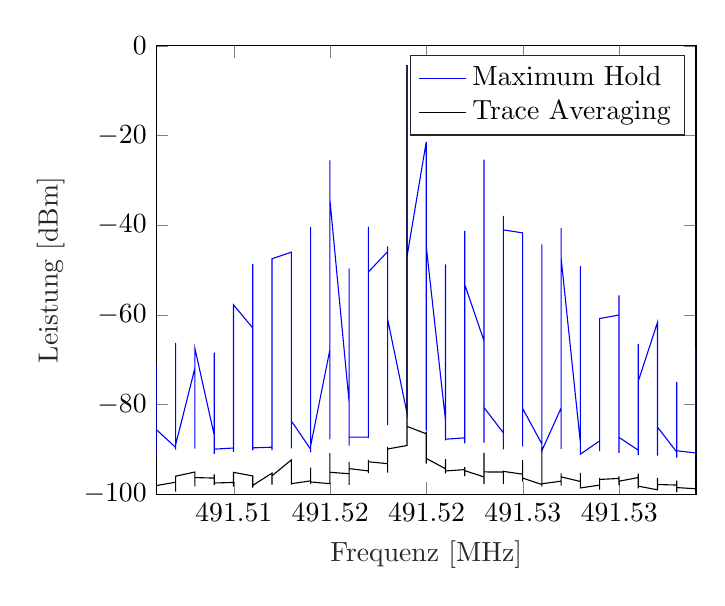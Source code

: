 % This file was created by matlab2tikz.
%
%The latest updates can be retrieved from
%  http://www.mathworks.com/matlabcentral/fileexchange/22022-matlab2tikz-matlab2tikz
%where you can also make suggestions and rate matlab2tikz.
%
\begin{tikzpicture}

\begin{axis}[%
xmin=491.506,
xmax=491.534,
xtick distance=0.005,
xlabel style={font=\color{white!15!black}},
xlabel={Frequenz [MHz]},
ymin=-100,
ymax=0,
ylabel style={font=\color{white!15!black}},
ylabel={Leistung [dBm]},
axis background/.style={fill=white},
legend style={legend cell align=left, align=left, draw=white!15!black}
]
\addplot [color=blue]
  table[row sep=crcr]{%
491.505	-77.551\\
491.505	-76.899\\
491.505	-90.546\\
491.505	-89.575\\
491.505	-91.411\\
491.505	-81.283\\
491.506	-71.453\\
491.506	-80.259\\
491.506	-89.64\\
491.506	-90.684\\
491.506	-90.835\\
491.506	-78.403\\
491.506	-78.673\\
491.506	-90.533\\
491.506	-91.368\\
491.506	-90.249\\
491.506	-84.999\\
491.506	-79.221\\
491.506	-85.612\\
491.507	-89.58\\
491.507	-89.582\\
491.507	-89.441\\
491.507	-66.755\\
491.507	-66.237\\
491.507	-88.165\\
491.507	-88.859\\
491.507	-88.456\\
491.507	-78.691\\
491.507	-67.808\\
491.507	-72.974\\
491.507	-90.087\\
491.507	-89.164\\
491.507	-88.969\\
491.508	-71.871\\
491.508	-70.742\\
491.508	-88.705\\
491.508	-89.851\\
491.508	-88.466\\
491.508	-84.147\\
491.508	-71.506\\
491.508	-78.418\\
491.508	-89.475\\
491.508	-89.547\\
491.508	-89.452\\
491.508	-67.921\\
491.508	-67.526\\
491.509	-86.827\\
491.509	-87.859\\
491.509	-90.156\\
491.509	-79.245\\
491.509	-68.461\\
491.509	-73.376\\
491.509	-91.006\\
491.509	-89.553\\
491.509	-89.422\\
491.509	-70.918\\
491.509	-69.802\\
491.509	-90.336\\
491.509	-89.965\\
491.51	-89.713\\
491.51	-73.13\\
491.51	-58.397\\
491.51	-65.67\\
491.51	-89.362\\
491.51	-90.053\\
491.51	-90.568\\
491.51	-64.259\\
491.51	-63.643\\
491.51	-85.823\\
491.51	-90.306\\
491.51	-89.927\\
491.51	-69.858\\
491.51	-57.773\\
491.511	-62.942\\
491.511	-90.228\\
491.511	-90.179\\
491.511	-88.371\\
491.511	-49.898\\
491.511	-48.613\\
491.511	-70.619\\
491.511	-89.544\\
491.511	-89.324\\
491.511	-66.94\\
491.511	-51.273\\
491.511	-54.683\\
491.511	-89.674\\
491.512	-89.533\\
491.512	-89.305\\
491.512	-60.896\\
491.512	-58.315\\
491.512	-82.558\\
491.512	-88.166\\
491.512	-90.198\\
491.512	-74.946\\
491.512	-56.715\\
491.512	-61.709\\
491.512	-89.199\\
491.512	-89.123\\
491.512	-87.796\\
491.512	-47.5\\
491.513	-46.033\\
491.513	-67.474\\
491.513	-87.067\\
491.513	-89.627\\
491.513	-72.407\\
491.513	-56.75\\
491.513	-59.982\\
491.513	-89.77\\
491.513	-88.636\\
491.513	-89.305\\
491.513	-63.225\\
491.513	-60.544\\
491.513	-83.671\\
491.514	-89.952\\
491.514	-88.24\\
491.514	-60.379\\
491.514	-40.403\\
491.514	-45.312\\
491.514	-88.409\\
491.514	-90.709\\
491.514	-89.736\\
491.514	-51.744\\
491.514	-50.211\\
491.514	-71.396\\
491.514	-90.128\\
491.514	-89.32\\
491.515	-67.83\\
491.515	-51.489\\
491.515	-54.627\\
491.515	-87.802\\
491.515	-86.836\\
491.515	-75.806\\
491.515	-28.398\\
491.515	-25.559\\
491.515	-42.845\\
491.515	-84.044\\
491.515	-86.527\\
491.515	-52.814\\
491.515	-32.399\\
491.515	-34.22\\
491.516	-79.497\\
491.516	-89.172\\
491.516	-88.457\\
491.516	-54.106\\
491.516	-49.648\\
491.516	-71.168\\
491.516	-88.054\\
491.516	-87.731\\
491.516	-87.123\\
491.516	-67.832\\
491.516	-70.497\\
491.516	-87.882\\
491.516	-87.287\\
491.517	-87.282\\
491.517	-43.167\\
491.517	-40.349\\
491.517	-56.929\\
491.517	-87.532\\
491.517	-87.446\\
491.517	-67.161\\
491.517	-47.004\\
491.517	-48.727\\
491.517	-87.314\\
491.517	-86.677\\
491.517	-86.616\\
491.517	-50.454\\
491.518	-45.899\\
491.518	-66.848\\
491.518	-84.625\\
491.518	-84.523\\
491.518	-71.556\\
491.518	-47.043\\
491.518	-50.018\\
491.518	-83.22\\
491.518	-84.622\\
491.518	-83.791\\
491.518	-47.717\\
491.518	-44.748\\
491.518	-60.996\\
491.519	-81.865\\
491.519	-81.104\\
491.519	-51.528\\
491.519	-20.937\\
491.519	-22.667\\
491.519	-64.322\\
491.519	-70.553\\
491.519	-54.269\\
491.519	-8.881\\
491.519	-4.298\\
491.519	-17.367\\
491.519	-63.886\\
491.519	-72.214\\
491.519	-47.123\\
491.52	-21.442\\
491.52	-22.224\\
491.52	-68.493\\
491.52	-80.68\\
491.52	-82.429\\
491.52	-45.122\\
491.52	-38.387\\
491.52	-54.869\\
491.52	-85.013\\
491.52	-85.809\\
491.52	-73.255\\
491.52	-43.049\\
491.52	-44.673\\
491.521	-83.558\\
491.521	-84.194\\
491.521	-85.029\\
491.521	-53.618\\
491.521	-48.767\\
491.521	-61.692\\
491.521	-86.646\\
491.521	-85.598\\
491.521	-79.055\\
491.521	-54.686\\
491.521	-55.401\\
491.521	-88.033\\
491.521	-87.749\\
491.522	-87.445\\
491.522	-47.988\\
491.522	-41.265\\
491.522	-51.04\\
491.522	-87.634\\
491.522	-87.375\\
491.522	-80.664\\
491.522	-51.885\\
491.522	-51.936\\
491.522	-87.191\\
491.522	-88.677\\
491.522	-88.01\\
491.522	-62.68\\
491.522	-53.272\\
491.523	-65.798\\
491.523	-88.532\\
491.523	-88.096\\
491.523	-74.712\\
491.523	-38.246\\
491.523	-38.923\\
491.523	-75.104\\
491.523	-88.161\\
491.523	-80.587\\
491.523	-32.472\\
491.523	-25.403\\
491.523	-35.033\\
491.523	-80.683\\
491.524	-86.316\\
491.524	-69.942\\
491.524	-37.935\\
491.524	-37.942\\
491.524	-80.695\\
491.524	-89.994\\
491.524	-88.31\\
491.524	-63.307\\
491.524	-53.584\\
491.524	-66.092\\
491.524	-88.569\\
491.524	-88.546\\
491.524	-77.828\\
491.524	-41.069\\
491.525	-41.719\\
491.525	-78.15\\
491.525	-88.585\\
491.525	-89.371\\
491.525	-65.61\\
491.525	-58.694\\
491.525	-67.932\\
491.525	-87.846\\
491.525	-87.067\\
491.525	-81.816\\
491.525	-51.679\\
491.525	-51.662\\
491.525	-80.853\\
491.526	-88.802\\
491.526	-88.107\\
491.526	-53.998\\
491.526	-44.264\\
491.526	-51.153\\
491.526	-89.126\\
491.526	-89.166\\
491.526	-89.512\\
491.526	-62.894\\
491.526	-62.234\\
491.526	-90.081\\
491.526	-89.308\\
491.526	-90.312\\
491.527	-80.788\\
491.527	-69.792\\
491.527	-78.243\\
491.527	-89.644\\
491.527	-89.692\\
491.527	-86.544\\
491.527	-48.442\\
491.527	-48.363\\
491.527	-79.113\\
491.527	-89.943\\
491.527	-89.022\\
491.527	-50.593\\
491.527	-40.608\\
491.527	-47.424\\
491.528	-88.583\\
491.528	-89.91\\
491.528	-85.921\\
491.528	-49.893\\
491.528	-49.128\\
491.528	-84.076\\
491.528	-89.058\\
491.528	-90.333\\
491.528	-75.923\\
491.528	-63.519\\
491.528	-72.558\\
491.528	-90.577\\
491.528	-91.079\\
491.529	-88.128\\
491.529	-64.214\\
491.529	-64.065\\
491.529	-89.466\\
491.529	-89.185\\
491.529	-90.433\\
491.529	-79.316\\
491.529	-70.066\\
491.529	-76.186\\
491.529	-89.203\\
491.529	-89.577\\
491.529	-89.185\\
491.529	-60.833\\
491.53	-60.046\\
491.53	-82.982\\
491.53	-90.809\\
491.53	-89.457\\
491.53	-68.669\\
491.53	-55.646\\
491.53	-60.144\\
491.53	-89.873\\
491.53	-89.983\\
491.53	-89.498\\
491.53	-66.832\\
491.53	-65.16\\
491.53	-87.331\\
491.531	-90.203\\
491.531	-89.229\\
491.531	-87.375\\
491.531	-75.743\\
491.531	-81.348\\
491.531	-88.544\\
491.531	-91.325\\
491.531	-91.211\\
491.531	-67.426\\
491.531	-66.458\\
491.531	-86.59\\
491.531	-90.468\\
491.531	-90.169\\
491.531	-74.845\\
491.532	-61.686\\
491.532	-66.11\\
491.532	-90.62\\
491.532	-90.852\\
491.532	-90.965\\
491.532	-71.033\\
491.532	-69.169\\
491.532	-88.37\\
491.532	-91.412\\
491.532	-88.795\\
491.532	-89.984\\
491.532	-81.593\\
491.532	-85.053\\
491.533	-90.617\\
491.533	-90.676\\
491.533	-90.602\\
491.533	-75.675\\
491.533	-74.982\\
491.533	-89.739\\
491.533	-89.357\\
491.533	-91.84\\
491.533	-87.276\\
491.533	-75.465\\
491.533	-79.298\\
491.533	-90.477\\
491.533	-90.328\\
491.534	-90.821\\
491.534	-69.228\\
491.534	-67.304\\
491.534	-85.032\\
491.534	-91.053\\
491.534	-91.468\\
491.534	-88.479\\
491.534	-77.07\\
491.534	-79.34\\
491.534	-91.364\\
491.534	-89.383\\
491.534	-90.701\\
491.534	-78.617\\
491.534	-75.924\\
491.535	-89.785\\
491.535	-90.911\\
491.535	-92.09\\
491.535	-90.804\\
491.535	-84.721\\
491.535	-86.914\\
491.535	-91.192\\
};
\addlegendentry{Maximum Hold}

\addplot [color=black]
  table[row sep=crcr]{%
491.505	-98.336\\
491.505	-97.67\\
491.505	-97.804\\
491.505	-99.15\\
491.505	-99.682\\
491.505	-98.887\\
491.506	-97.222\\
491.506	-97.878\\
491.506	-97.215\\
491.506	-98.23\\
491.506	-99.167\\
491.506	-98.714\\
491.506	-98.776\\
491.506	-98.918\\
491.506	-97.988\\
491.506	-97.901\\
491.506	-97.406\\
491.506	-97.611\\
491.506	-98.09\\
491.507	-97.337\\
491.507	-97.068\\
491.507	-97.32\\
491.507	-96.666\\
491.507	-96.308\\
491.507	-96.43\\
491.507	-99.444\\
491.507	-96.965\\
491.507	-97.569\\
491.507	-96.311\\
491.507	-96.621\\
491.507	-96.139\\
491.507	-96.775\\
491.507	-95.997\\
491.508	-95.065\\
491.508	-96.188\\
491.508	-97.46\\
491.508	-95.526\\
491.508	-97.215\\
491.508	-98.242\\
491.508	-96.765\\
491.508	-96.4\\
491.508	-95.996\\
491.508	-96.397\\
491.508	-98.281\\
491.508	-96.216\\
491.508	-96.306\\
491.509	-96.42\\
491.509	-97.046\\
491.509	-96.644\\
491.509	-97.464\\
491.509	-96.795\\
491.509	-97.035\\
491.509	-98.009\\
491.509	-97.806\\
491.509	-95.58\\
491.509	-95.885\\
491.509	-95.959\\
491.509	-97.778\\
491.509	-97.513\\
491.51	-97.396\\
491.51	-98.338\\
491.51	-96.185\\
491.51	-96.354\\
491.51	-97.249\\
491.51	-97.658\\
491.51	-97.431\\
491.51	-96.92\\
491.51	-96.424\\
491.51	-97.408\\
491.51	-97.005\\
491.51	-97.058\\
491.51	-95.732\\
491.51	-95.14\\
491.511	-95.939\\
491.511	-96.556\\
491.511	-97.167\\
491.511	-97.766\\
491.511	-98.548\\
491.511	-96.865\\
491.511	-96.206\\
491.511	-97.626\\
491.511	-98.055\\
491.511	-98.474\\
491.511	-97.643\\
491.511	-98.158\\
491.511	-98.05\\
491.512	-95.308\\
491.512	-96.701\\
491.512	-96.986\\
491.512	-96.706\\
491.512	-97.141\\
491.512	-96.255\\
491.512	-96.07\\
491.512	-96.734\\
491.512	-95.946\\
491.512	-95.915\\
491.512	-96.305\\
491.512	-97.003\\
491.512	-97.906\\
491.512	-95.905\\
491.513	-92.367\\
491.513	-93.092\\
491.513	-97.17\\
491.513	-97.597\\
491.513	-97.884\\
491.513	-97.606\\
491.513	-97.318\\
491.513	-96.879\\
491.513	-95.276\\
491.513	-97.677\\
491.513	-95.888\\
491.513	-95.06\\
491.513	-97.666\\
491.514	-97.042\\
491.514	-97.735\\
491.514	-95.625\\
491.514	-94.107\\
491.514	-96.401\\
491.514	-95.801\\
491.514	-95.416\\
491.514	-96.83\\
491.514	-94.06\\
491.514	-94.963\\
491.514	-95.739\\
491.514	-95.147\\
491.514	-97.282\\
491.515	-97.667\\
491.515	-97.107\\
491.515	-96.27\\
491.515	-96.245\\
491.515	-95.179\\
491.515	-92.492\\
491.515	-90.832\\
491.515	-92.803\\
491.515	-93.599\\
491.515	-96.378\\
491.515	-95.242\\
491.515	-95.459\\
491.515	-95.033\\
491.515	-95.122\\
491.516	-95.454\\
491.516	-95.643\\
491.516	-95.884\\
491.516	-95.454\\
491.516	-92.801\\
491.516	-94.319\\
491.516	-95.306\\
491.516	-97.929\\
491.516	-96.615\\
491.516	-96.221\\
491.516	-96.046\\
491.516	-94.864\\
491.516	-94.31\\
491.517	-94.819\\
491.517	-93.595\\
491.517	-93.475\\
491.517	-94.173\\
491.517	-93.956\\
491.517	-95.287\\
491.517	-94.109\\
491.517	-94.416\\
491.517	-92.377\\
491.517	-93.663\\
491.517	-93.083\\
491.517	-93.218\\
491.517	-92.779\\
491.518	-93.203\\
491.518	-95.203\\
491.518	-94.275\\
491.518	-94.714\\
491.518	-93.759\\
491.518	-91.528\\
491.518	-92.461\\
491.518	-93.87\\
491.518	-91.676\\
491.518	-92.347\\
491.518	-89.463\\
491.518	-89.952\\
491.518	-89.931\\
491.519	-89.154\\
491.519	-89.108\\
491.519	-88.841\\
491.519	-86.254\\
491.519	-86.524\\
491.519	-84.571\\
491.519	-82.069\\
491.519	-71.337\\
491.519	-8.927\\
491.519	-4.309\\
491.519	-17.67\\
491.519	-76.59\\
491.519	-83.088\\
491.519	-84.882\\
491.52	-86.54\\
491.52	-86.069\\
491.52	-89.267\\
491.52	-89.601\\
491.52	-89.614\\
491.52	-89.865\\
491.52	-89.284\\
491.52	-89.921\\
491.52	-91.484\\
491.52	-91.651\\
491.52	-93.189\\
491.52	-91.594\\
491.52	-92.013\\
491.521	-94.35\\
491.521	-95.365\\
491.521	-94.525\\
491.521	-93.602\\
491.521	-93.644\\
491.521	-92.199\\
491.521	-93.336\\
491.521	-92.711\\
491.521	-93.113\\
491.521	-93.713\\
491.521	-94.005\\
491.521	-93.785\\
491.521	-94.829\\
491.522	-94.532\\
491.522	-95.782\\
491.522	-93.992\\
491.522	-94.394\\
491.522	-95.968\\
491.522	-95.176\\
491.522	-95.765\\
491.522	-95.318\\
491.522	-94.246\\
491.522	-95.529\\
491.522	-95.023\\
491.522	-94.994\\
491.522	-96.009\\
491.522	-94.758\\
491.523	-96.17\\
491.523	-95.692\\
491.523	-96.389\\
491.523	-96.348\\
491.523	-94.266\\
491.523	-95.5\\
491.523	-96.32\\
491.523	-96.297\\
491.523	-97.785\\
491.523	-94.245\\
491.523	-93.551\\
491.523	-90.803\\
491.523	-95.047\\
491.524	-95.069\\
491.524	-96.375\\
491.524	-94.745\\
491.524	-96.592\\
491.524	-97.09\\
491.524	-96.286\\
491.524	-95.236\\
491.524	-95.343\\
491.524	-95.898\\
491.524	-97.187\\
491.524	-97.279\\
491.524	-97.72\\
491.524	-96.352\\
491.524	-94.922\\
491.525	-95.549\\
491.525	-96.983\\
491.525	-96.796\\
491.525	-97.2\\
491.525	-95.039\\
491.525	-96.103\\
491.525	-96.761\\
491.525	-94.866\\
491.525	-92.43\\
491.525	-95.917\\
491.525	-95.569\\
491.525	-96.808\\
491.525	-96.412\\
491.526	-97.84\\
491.526	-95.636\\
491.526	-89.592\\
491.526	-91.319\\
491.526	-96.334\\
491.526	-97.278\\
491.526	-96.138\\
491.526	-97.592\\
491.526	-97.095\\
491.526	-96.524\\
491.526	-98.35\\
491.526	-97.743\\
491.526	-97.686\\
491.527	-97.108\\
491.527	-95.587\\
491.527	-97.12\\
491.527	-98.086\\
491.527	-95.389\\
491.527	-95.873\\
491.527	-95.871\\
491.527	-96.919\\
491.527	-97.515\\
491.527	-96.963\\
491.527	-96.92\\
491.527	-97.323\\
491.527	-95.728\\
491.527	-96.151\\
491.528	-97.18\\
491.528	-95.322\\
491.528	-95.259\\
491.528	-96.914\\
491.528	-95.746\\
491.528	-96.554\\
491.528	-97.847\\
491.528	-97.606\\
491.528	-97.542\\
491.528	-96.517\\
491.528	-97.354\\
491.528	-97.741\\
491.528	-98.622\\
491.529	-97.989\\
491.529	-97.079\\
491.529	-96.712\\
491.529	-98.219\\
491.529	-98.991\\
491.529	-98.28\\
491.529	-97.476\\
491.529	-96.434\\
491.529	-96.674\\
491.529	-98.215\\
491.529	-98.646\\
491.529	-97.813\\
491.529	-96.725\\
491.53	-96.499\\
491.53	-96.311\\
491.53	-96.616\\
491.53	-97.138\\
491.53	-98.012\\
491.53	-97.031\\
491.53	-97.022\\
491.53	-96.689\\
491.53	-96.059\\
491.53	-97.628\\
491.53	-96.745\\
491.53	-97.693\\
491.53	-97.122\\
491.531	-96.306\\
491.531	-95.815\\
491.531	-97.007\\
491.531	-97.498\\
491.531	-96.719\\
491.531	-97.009\\
491.531	-97.194\\
491.531	-97.04\\
491.531	-96.541\\
491.531	-95.422\\
491.531	-97.113\\
491.531	-98.539\\
491.531	-98.689\\
491.531	-98.214\\
491.532	-99.043\\
491.532	-96.399\\
491.532	-96.956\\
491.532	-98.138\\
491.532	-98.129\\
491.532	-97.599\\
491.532	-96.521\\
491.532	-97.691\\
491.532	-98.297\\
491.532	-98.185\\
491.532	-98.799\\
491.532	-97.012\\
491.532	-97.858\\
491.533	-97.973\\
491.533	-97.533\\
491.533	-99.089\\
491.533	-98.424\\
491.533	-98.39\\
491.533	-99.576\\
491.533	-98.582\\
491.533	-98.798\\
491.533	-96.985\\
491.533	-97.429\\
491.533	-97.668\\
491.533	-97.316\\
491.533	-98.541\\
491.534	-98.802\\
491.534	-97.422\\
491.534	-97.787\\
491.534	-98.594\\
491.534	-97.361\\
491.534	-97.417\\
491.534	-97.303\\
491.534	-97.842\\
491.534	-97.985\\
491.534	-98.233\\
491.534	-97.008\\
491.534	-97.513\\
491.534	-98.17\\
491.534	-98.444\\
491.535	-99.34\\
491.535	-97.926\\
491.535	-98.611\\
491.535	-99.2\\
491.535	-99.766\\
491.535	-98.785\\
491.535	-97.631\\
};
\addlegendentry{Trace Averaging}

\end{axis}
\end{tikzpicture}%